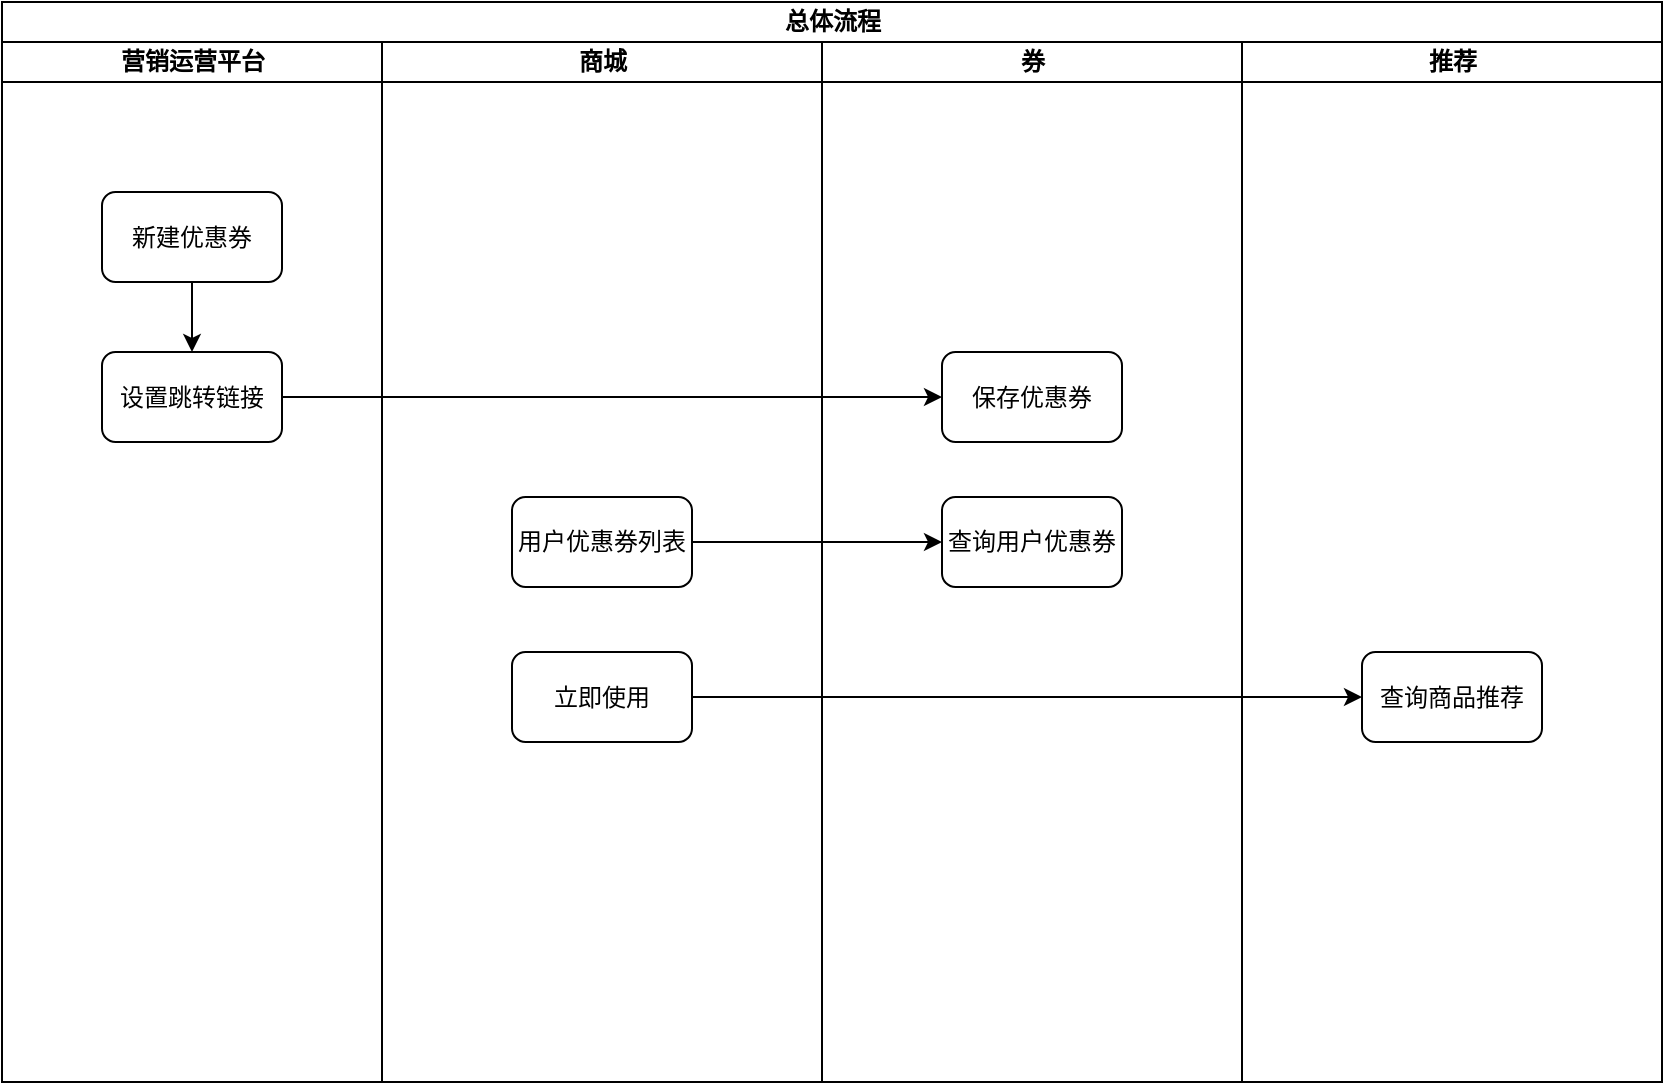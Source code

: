 <mxfile version="21.6.6" type="github">
  <diagram name="第 1 页" id="xIP1L7UhcC2tInQek6bY">
    <mxGraphModel dx="1379" dy="876" grid="1" gridSize="10" guides="1" tooltips="1" connect="1" arrows="1" fold="1" page="1" pageScale="1" pageWidth="827" pageHeight="1169" math="0" shadow="0">
      <root>
        <mxCell id="0" />
        <mxCell id="1" parent="0" />
        <mxCell id="2ZWqnjDRBpzL2C1Y5E5V-1" value="总体流程" style="swimlane;childLayout=stackLayout;resizeParent=1;resizeParentMax=0;startSize=20;html=1;" parent="1" vertex="1">
          <mxGeometry x="60.0" y="45" width="830" height="540" as="geometry" />
        </mxCell>
        <mxCell id="2ZWqnjDRBpzL2C1Y5E5V-2" value="营销运营平台" style="swimlane;startSize=20;html=1;" parent="2ZWqnjDRBpzL2C1Y5E5V-1" vertex="1">
          <mxGeometry y="20" width="190" height="520" as="geometry" />
        </mxCell>
        <mxCell id="2ZWqnjDRBpzL2C1Y5E5V-25" style="edgeStyle=orthogonalEdgeStyle;rounded=0;orthogonalLoop=1;jettySize=auto;html=1;" parent="2ZWqnjDRBpzL2C1Y5E5V-2" source="2ZWqnjDRBpzL2C1Y5E5V-23" target="2ZWqnjDRBpzL2C1Y5E5V-24" edge="1">
          <mxGeometry relative="1" as="geometry" />
        </mxCell>
        <mxCell id="2ZWqnjDRBpzL2C1Y5E5V-23" value="新建优惠券" style="rounded=1;whiteSpace=wrap;html=1;" parent="2ZWqnjDRBpzL2C1Y5E5V-2" vertex="1">
          <mxGeometry x="50" y="75" width="90" height="45" as="geometry" />
        </mxCell>
        <mxCell id="2ZWqnjDRBpzL2C1Y5E5V-24" value="设置跳转链接" style="rounded=1;whiteSpace=wrap;html=1;" parent="2ZWqnjDRBpzL2C1Y5E5V-2" vertex="1">
          <mxGeometry x="50" y="155" width="90" height="45" as="geometry" />
        </mxCell>
        <mxCell id="2ZWqnjDRBpzL2C1Y5E5V-3" value="商城" style="swimlane;startSize=20;html=1;" parent="2ZWqnjDRBpzL2C1Y5E5V-1" vertex="1">
          <mxGeometry x="190" y="20" width="220" height="520" as="geometry" />
        </mxCell>
        <mxCell id="2ZWqnjDRBpzL2C1Y5E5V-29" value="用户优惠券列表" style="rounded=1;whiteSpace=wrap;html=1;" parent="2ZWqnjDRBpzL2C1Y5E5V-3" vertex="1">
          <mxGeometry x="65" y="227.5" width="90" height="45" as="geometry" />
        </mxCell>
        <mxCell id="2ZWqnjDRBpzL2C1Y5E5V-34" value="立即使用" style="rounded=1;whiteSpace=wrap;html=1;" parent="2ZWqnjDRBpzL2C1Y5E5V-3" vertex="1">
          <mxGeometry x="65" y="305" width="90" height="45" as="geometry" />
        </mxCell>
        <mxCell id="2ZWqnjDRBpzL2C1Y5E5V-21" value="券" style="swimlane;startSize=20;html=1;" parent="2ZWqnjDRBpzL2C1Y5E5V-1" vertex="1">
          <mxGeometry x="410" y="20" width="210" height="520" as="geometry">
            <mxRectangle x="410" y="20" width="40" height="520" as="alternateBounds" />
          </mxGeometry>
        </mxCell>
        <mxCell id="2ZWqnjDRBpzL2C1Y5E5V-26" value="保存优惠券" style="rounded=1;whiteSpace=wrap;html=1;" parent="2ZWqnjDRBpzL2C1Y5E5V-21" vertex="1">
          <mxGeometry x="60" y="155" width="90" height="45" as="geometry" />
        </mxCell>
        <mxCell id="2ZWqnjDRBpzL2C1Y5E5V-30" value="查询用户优惠券" style="rounded=1;whiteSpace=wrap;html=1;" parent="2ZWqnjDRBpzL2C1Y5E5V-21" vertex="1">
          <mxGeometry x="60" y="227.5" width="90" height="45" as="geometry" />
        </mxCell>
        <mxCell id="2ZWqnjDRBpzL2C1Y5E5V-4" value="推荐" style="swimlane;startSize=20;html=1;" parent="2ZWqnjDRBpzL2C1Y5E5V-1" vertex="1">
          <mxGeometry x="620" y="20" width="210" height="520" as="geometry">
            <mxRectangle x="410" y="20" width="40" height="520" as="alternateBounds" />
          </mxGeometry>
        </mxCell>
        <mxCell id="2ZWqnjDRBpzL2C1Y5E5V-37" value="查询商品推荐" style="rounded=1;whiteSpace=wrap;html=1;" parent="2ZWqnjDRBpzL2C1Y5E5V-4" vertex="1">
          <mxGeometry x="60" y="305" width="90" height="45" as="geometry" />
        </mxCell>
        <mxCell id="2ZWqnjDRBpzL2C1Y5E5V-27" style="edgeStyle=orthogonalEdgeStyle;rounded=0;orthogonalLoop=1;jettySize=auto;html=1;" parent="2ZWqnjDRBpzL2C1Y5E5V-1" source="2ZWqnjDRBpzL2C1Y5E5V-24" target="2ZWqnjDRBpzL2C1Y5E5V-26" edge="1">
          <mxGeometry relative="1" as="geometry" />
        </mxCell>
        <mxCell id="2ZWqnjDRBpzL2C1Y5E5V-31" style="edgeStyle=orthogonalEdgeStyle;rounded=0;orthogonalLoop=1;jettySize=auto;html=1;" parent="2ZWqnjDRBpzL2C1Y5E5V-1" source="2ZWqnjDRBpzL2C1Y5E5V-29" target="2ZWqnjDRBpzL2C1Y5E5V-30" edge="1">
          <mxGeometry relative="1" as="geometry" />
        </mxCell>
        <mxCell id="2ZWqnjDRBpzL2C1Y5E5V-38" style="edgeStyle=orthogonalEdgeStyle;rounded=0;orthogonalLoop=1;jettySize=auto;html=1;entryX=0;entryY=0.5;entryDx=0;entryDy=0;" parent="2ZWqnjDRBpzL2C1Y5E5V-1" source="2ZWqnjDRBpzL2C1Y5E5V-34" target="2ZWqnjDRBpzL2C1Y5E5V-37" edge="1">
          <mxGeometry relative="1" as="geometry" />
        </mxCell>
      </root>
    </mxGraphModel>
  </diagram>
</mxfile>
